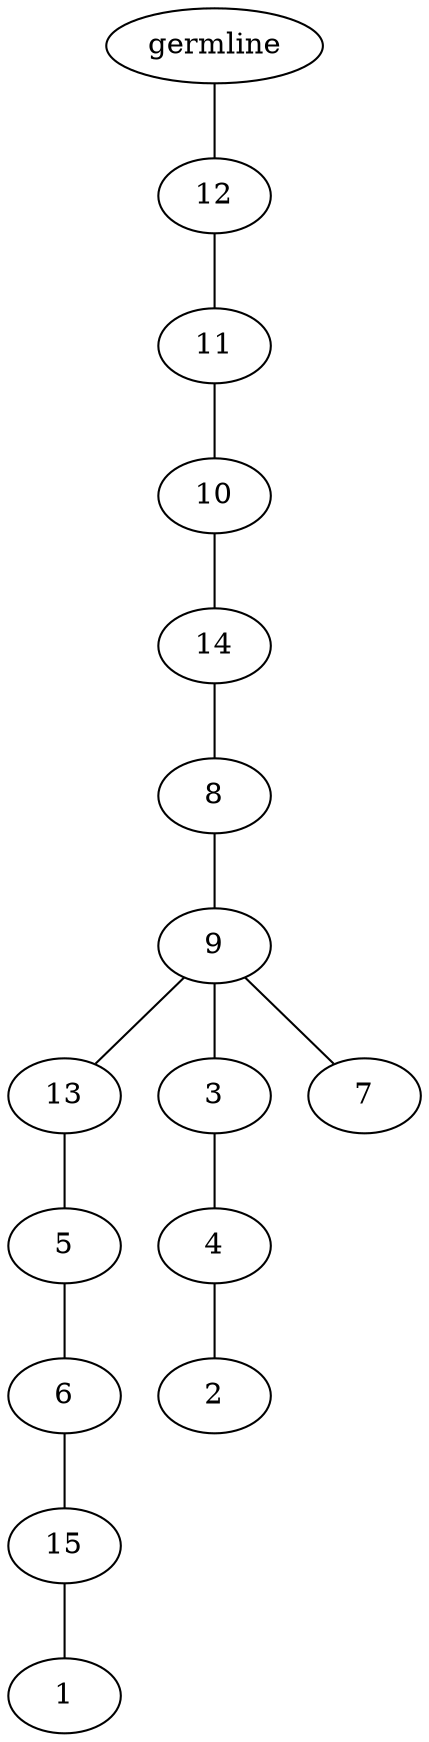graph tree {
    "139721244747328" [label="germline"];
    "139721247089376" [label="12"];
    "139721247092256" [label="11"];
    "139721247092400" [label="10"];
    "139721247091728" [label="14"];
    "139721247092448" [label="8"];
    "139721247092592" [label="9"];
    "139721247035696" [label="13"];
    "139721247035984" [label="5"];
    "139721247036272" [label="6"];
    "139721247038192" [label="15"];
    "139721247038864" [label="1"];
    "139721247036512" [label="3"];
    "139721247035792" [label="4"];
    "139721247036656" [label="2"];
    "139721247036944" [label="7"];
    "139721244747328" -- "139721247089376";
    "139721247089376" -- "139721247092256";
    "139721247092256" -- "139721247092400";
    "139721247092400" -- "139721247091728";
    "139721247091728" -- "139721247092448";
    "139721247092448" -- "139721247092592";
    "139721247092592" -- "139721247035696";
    "139721247092592" -- "139721247036512";
    "139721247092592" -- "139721247036944";
    "139721247035696" -- "139721247035984";
    "139721247035984" -- "139721247036272";
    "139721247036272" -- "139721247038192";
    "139721247038192" -- "139721247038864";
    "139721247036512" -- "139721247035792";
    "139721247035792" -- "139721247036656";
}
